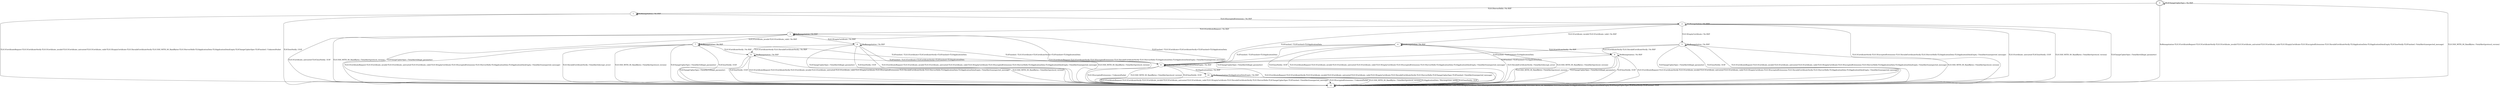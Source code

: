 digraph {
"0" [shape=doubleoctagon label=0];
"1" [shape=ellipse label=1];
"2" [shape=ellipse label=2];
"3" [shape=ellipse label=3];
"4" [shape=ellipse label=4];
"5" [shape=ellipse label=5];
"6" [shape=ellipse label=6];
"7" [shape=ellipse label=7];
"8" [shape=ellipse label=8];
"9" [shape=ellipse label=9];
"10" [shape=ellipse label=10];
"11" [shape=ellipse label=11];
"12" [shape=rectangle label=12];
"0" -> "12" [label="NoRenegotiation-TLS13CertificateRequest-TLS13CertificateVerify-TLS13Certificate_invalid-TLS13Certificate_untrusted-TLS13Certificate_valid-TLS13EmptyCertificate-TLS13EncryptedExtensions-TLS13InvalidCertificateVerify-TLSApplicationData-TLSApplicationDataEmpty-TLSCloseNotify-TLSFinished / FatalAlert(unexpected_message)"];
"0" -> "12" [label="TLS13SH_WITH_00_RandBytes / FatalAlert(protocol_version)"];
"0" -> "1" [label="TLS13ServerHello / No RSP"];
"0" -> "0" [label="TLSChangeCipherSpec / No RSP"];
"1" -> "1" [label="NoRenegotiation / No RSP"];
"1" -> "12" [label="TLS13CertificateRequest-TLS13CertificateVerify-TLS13Certificate_invalid-TLS13Certificate_untrusted-TLS13Certificate_valid-TLS13EmptyCertificate-TLS13InvalidCertificateVerify-TLS13SH_WITH_00_RandBytes-TLS13ServerHello-TLSApplicationData-TLSApplicationDataEmpty-TLSChangeCipherSpec-TLSFinished / UnknownPacket"];
"1" -> "2" [label="TLS13EncryptedExtensions / No RSP"];
"1" -> "12" [label="TLSCloseNotify / EOF"];
"2" -> "2" [label="NoRenegotiation / No RSP"];
"2" -> "3" [label="TLS13CertificateRequest / No RSP"];
"2" -> "12" [label="TLS13CertificateVerify-TLS13EncryptedExtensions-TLS13InvalidCertificateVerify-TLS13ServerHello-TLSApplicationData-TLSApplicationDataEmpty / FatalAlert(unexpected_message)"];
"2" -> "4" [label="TLS13Certificate_invalid-TLS13Certificate_valid / No RSP"];
"2" -> "12" [label="TLS13Certificate_untrusted-TLSCloseNotify / EOF"];
"2" -> "5" [label="TLS13EmptyCertificate / No RSP"];
"2" -> "12" [label="TLS13SH_WITH_00_RandBytes / FatalAlert(protocol_version)"];
"2" -> "12" [label="TLSChangeCipherSpec / FatalAlert(illegal_parameter)"];
"2" -> "6" [label="TLSFinished / TLSFinished+TLSApplicationData"];
"3" -> "3" [label="NoRenegotiation / No RSP"];
"3" -> "12" [label="TLS13CertificateRequest-TLS13CertificateVerify-TLS13EncryptedExtensions-TLS13InvalidCertificateVerify-TLS13ServerHello-TLSApplicationData-TLSApplicationDataEmpty / FatalAlert(unexpected_message)"];
"3" -> "7" [label="TLS13Certificate_invalid-TLS13Certificate_valid / No RSP"];
"3" -> "12" [label="TLS13Certificate_untrusted-TLSCloseNotify / EOF"];
"3" -> "8" [label="TLS13EmptyCertificate / No RSP"];
"3" -> "12" [label="TLS13SH_WITH_00_RandBytes / FatalAlert(protocol_version)"];
"3" -> "12" [label="TLSChangeCipherSpec / FatalAlert(illegal_parameter)"];
"3" -> "6" [label="TLSFinished / TLS13Certificate+TLSCertificateVerify+TLSFinished+TLSApplicationData"];
"4" -> "4" [label="NoRenegotiation / No RSP"];
"4" -> "12" [label="TLS13CertificateRequest-TLS13Certificate_invalid-TLS13Certificate_untrusted-TLS13Certificate_valid-TLS13EmptyCertificate-TLS13EncryptedExtensions-TLS13ServerHello-TLSApplicationData-TLSApplicationDataEmpty / FatalAlert(unexpected_message)"];
"4" -> "9" [label="TLS13CertificateVerify / No RSP"];
"4" -> "12" [label="TLS13InvalidCertificateVerify / FatalAlert(decrypt_error)"];
"4" -> "12" [label="TLS13SH_WITH_00_RandBytes / FatalAlert(protocol_version)"];
"4" -> "12" [label="TLSChangeCipherSpec / FatalAlert(illegal_parameter)"];
"4" -> "12" [label="TLSCloseNotify / EOF"];
"4" -> "6" [label="TLSFinished / TLSFinished+TLSApplicationData"];
"5" -> "5" [label="NoRenegotiation / No RSP"];
"5" -> "12" [label="TLS13CertificateRequest-TLS13Certificate_invalid-TLS13Certificate_untrusted-TLS13Certificate_valid-TLS13EmptyCertificate-TLS13EncryptedExtensions-TLS13ServerHello-TLSApplicationData-TLSApplicationDataEmpty / FatalAlert(unexpected_message)"];
"5" -> "9" [label="TLS13CertificateVerify-TLS13InvalidCertificateVerify / No RSP"];
"5" -> "12" [label="TLS13SH_WITH_00_RandBytes / FatalAlert(protocol_version)"];
"5" -> "12" [label="TLSChangeCipherSpec / FatalAlert(illegal_parameter)"];
"5" -> "12" [label="TLSCloseNotify / EOF"];
"5" -> "6" [label="TLSFinished / TLSFinished+TLSApplicationData"];
"6" -> "6" [label="NoRenegotiation-TLSApplicationDataEmpty / No RSP"];
"6" -> "12" [label="TLS13CertificateRequest-TLS13CertificateVerify-TLS13Certificate_invalid-TLS13Certificate_untrusted-TLS13Certificate_valid-TLS13EmptyCertificate-TLS13InvalidCertificateVerify-TLS13ServerHello-TLSChangeCipherSpec-TLSFinished / FatalAlert(unexpected_message)"];
"6" -> "12" [label="TLS13EncryptedExtensions / UnknownPacket"];
"6" -> "12" [label="TLS13SH_WITH_00_RandBytes / FatalAlert(protocol_version)"];
"6" -> "10" [label="TLSApplicationData / No RSP"];
"6" -> "12" [label="TLSCloseNotify / EOF"];
"7" -> "7" [label="NoRenegotiation / No RSP"];
"7" -> "12" [label="TLS13CertificateRequest-TLS13Certificate_invalid-TLS13Certificate_untrusted-TLS13Certificate_valid-TLS13EmptyCertificate-TLS13EncryptedExtensions-TLS13ServerHello-TLSApplicationData-TLSApplicationDataEmpty / FatalAlert(unexpected_message)"];
"7" -> "11" [label="TLS13CertificateVerify / No RSP"];
"7" -> "12" [label="TLS13InvalidCertificateVerify / FatalAlert(decrypt_error)"];
"7" -> "12" [label="TLS13SH_WITH_00_RandBytes / FatalAlert(protocol_version)"];
"7" -> "12" [label="TLSChangeCipherSpec / FatalAlert(illegal_parameter)"];
"7" -> "12" [label="TLSCloseNotify / EOF"];
"7" -> "6" [label="TLSFinished / TLS13Certificate+TLSCertificateVerify+TLSFinished+TLSApplicationData"];
"8" -> "8" [label="NoRenegotiation / No RSP"];
"8" -> "12" [label="TLS13CertificateRequest-TLS13Certificate_invalid-TLS13Certificate_untrusted-TLS13Certificate_valid-TLS13EmptyCertificate-TLS13EncryptedExtensions-TLS13ServerHello-TLSApplicationData-TLSApplicationDataEmpty / FatalAlert(unexpected_message)"];
"8" -> "11" [label="TLS13CertificateVerify-TLS13InvalidCertificateVerify / No RSP"];
"8" -> "12" [label="TLS13SH_WITH_00_RandBytes / FatalAlert(protocol_version)"];
"8" -> "12" [label="TLSChangeCipherSpec / FatalAlert(illegal_parameter)"];
"8" -> "12" [label="TLSCloseNotify / EOF"];
"8" -> "6" [label="TLSFinished / TLS13Certificate+TLSCertificateVerify+TLSFinished+TLSApplicationData"];
"9" -> "9" [label="NoRenegotiation / No RSP"];
"9" -> "12" [label="TLS13CertificateRequest-TLS13CertificateVerify-TLS13Certificate_invalid-TLS13Certificate_untrusted-TLS13Certificate_valid-TLS13EmptyCertificate-TLS13EncryptedExtensions-TLS13InvalidCertificateVerify-TLS13ServerHello-TLSApplicationData-TLSApplicationDataEmpty / FatalAlert(unexpected_message)"];
"9" -> "12" [label="TLS13SH_WITH_00_RandBytes / FatalAlert(protocol_version)"];
"9" -> "12" [label="TLSChangeCipherSpec / FatalAlert(illegal_parameter)"];
"9" -> "12" [label="TLSCloseNotify / EOF"];
"9" -> "6" [label="TLSFinished / TLSFinished+TLSApplicationData"];
"10" -> "10" [label="NoRenegotiation-TLSApplicationDataEmpty / No RSP"];
"10" -> "12" [label="TLS13CertificateRequest-TLS13CertificateVerify-TLS13Certificate_invalid-TLS13Certificate_untrusted-TLS13Certificate_valid-TLS13EmptyCertificate-TLS13InvalidCertificateVerify-TLS13ServerHello-TLSChangeCipherSpec-TLSFinished / FatalAlert(unexpected_message)"];
"10" -> "12" [label="TLS13EncryptedExtensions / UnknownPacket"];
"10" -> "12" [label="TLS13SH_WITH_00_RandBytes / FatalAlert(protocol_version)"];
"10" -> "12" [label="TLSApplicationData / Warning(close_notify)"];
"10" -> "12" [label="TLSCloseNotify / EOF"];
"11" -> "11" [label="NoRenegotiation / No RSP"];
"11" -> "12" [label="TLS13CertificateRequest-TLS13CertificateVerify-TLS13Certificate_invalid-TLS13Certificate_untrusted-TLS13Certificate_valid-TLS13EmptyCertificate-TLS13EncryptedExtensions-TLS13InvalidCertificateVerify-TLS13ServerHello-TLSApplicationData-TLSApplicationDataEmpty / FatalAlert(unexpected_message)"];
"11" -> "12" [label="TLS13SH_WITH_00_RandBytes / FatalAlert(protocol_version)"];
"11" -> "12" [label="TLSChangeCipherSpec / FatalAlert(illegal_parameter)"];
"11" -> "12" [label="TLSCloseNotify / EOF"];
"11" -> "6" [label="TLSFinished / TLS13Certificate+TLSCertificateVerify+TLSFinished+TLSApplicationData"];
"12" -> "12" [label="NoRenegotiation-TLS13CertificateRequest-TLS13CertificateVerify-TLS13Certificate_invalid-TLS13Certificate_untrusted-TLS13Certificate_valid-TLS13EmptyCertificate-TLS13EncryptedExtensions-TLS13InvalidCertificateVerify-TLS13SH_WITH_00_RandBytes-TLS13ServerHello-TLSApplicationData-TLSApplicationDataEmpty-TLSChangeCipherSpec-TLSCloseNotify-TLSFinished / EOF"];
}
